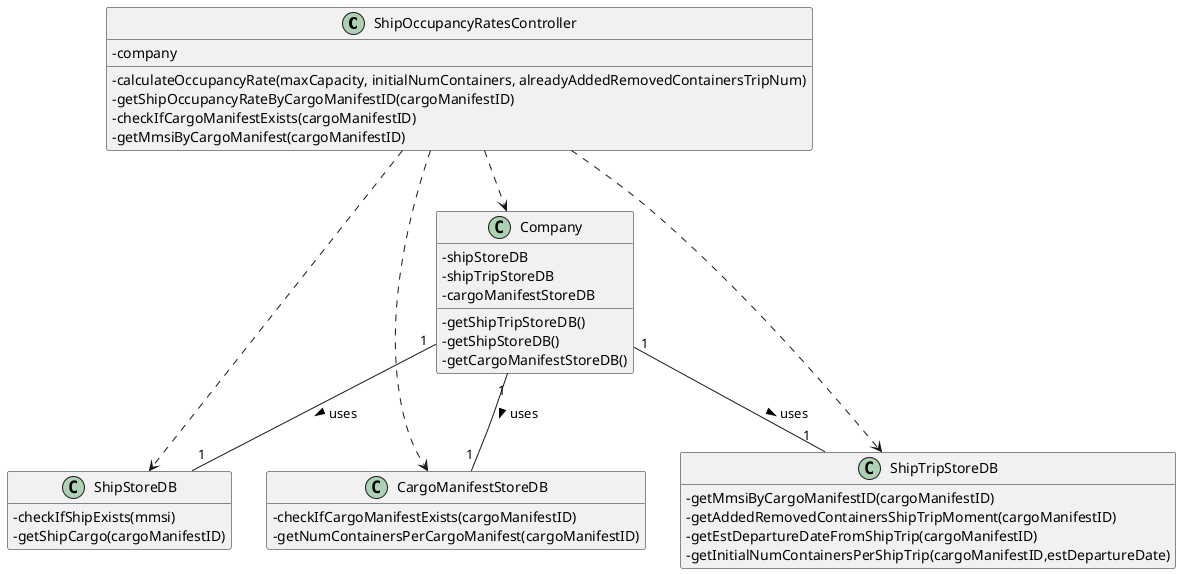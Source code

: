 @startuml

hide empty methods
hide empty attributes
'left to right direction
skinparam classAttributeIconSize 0

class ShipOccupancyRatesController{
- company
- calculateOccupancyRate(maxCapacity, initialNumContainers, alreadyAddedRemovedContainersTripNum)
- getShipOccupancyRateByCargoManifestID(cargoManifestID)
- checkIfCargoManifestExists(cargoManifestID)
- getMmsiByCargoManifest(cargoManifestID)
}

class ShipStoreDB{
- checkIfShipExists(mmsi)
- getShipCargo(cargoManifestID)
}

class ShipTripStoreDB{
- getMmsiByCargoManifestID(cargoManifestID)
- getAddedRemovedContainersShipTripMoment(cargoManifestID)
- getEstDepartureDateFromShipTrip(cargoManifestID)
- getInitialNumContainersPerShipTrip(cargoManifestID,estDepartureDate)
}

class CargoManifestStoreDB{
- checkIfCargoManifestExists(cargoManifestID)
- getNumContainersPerCargoManifest(cargoManifestID)
}

class Company{
- shipStoreDB
- shipTripStoreDB
- cargoManifestStoreDB
- getShipTripStoreDB()
- getShipStoreDB()
- getCargoManifestStoreDB()
}

ShipOccupancyRatesController ..> Company
ShipOccupancyRatesController ..> ShipStoreDB
ShipOccupancyRatesController ..> ShipTripStoreDB
ShipOccupancyRatesController ..> CargoManifestStoreDB
Company "1" -- "1" ShipStoreDB : uses >
Company "1" -- "1" ShipTripStoreDB : uses >
Company "1" -- "1" CargoManifestStoreDB : uses >

@enduml